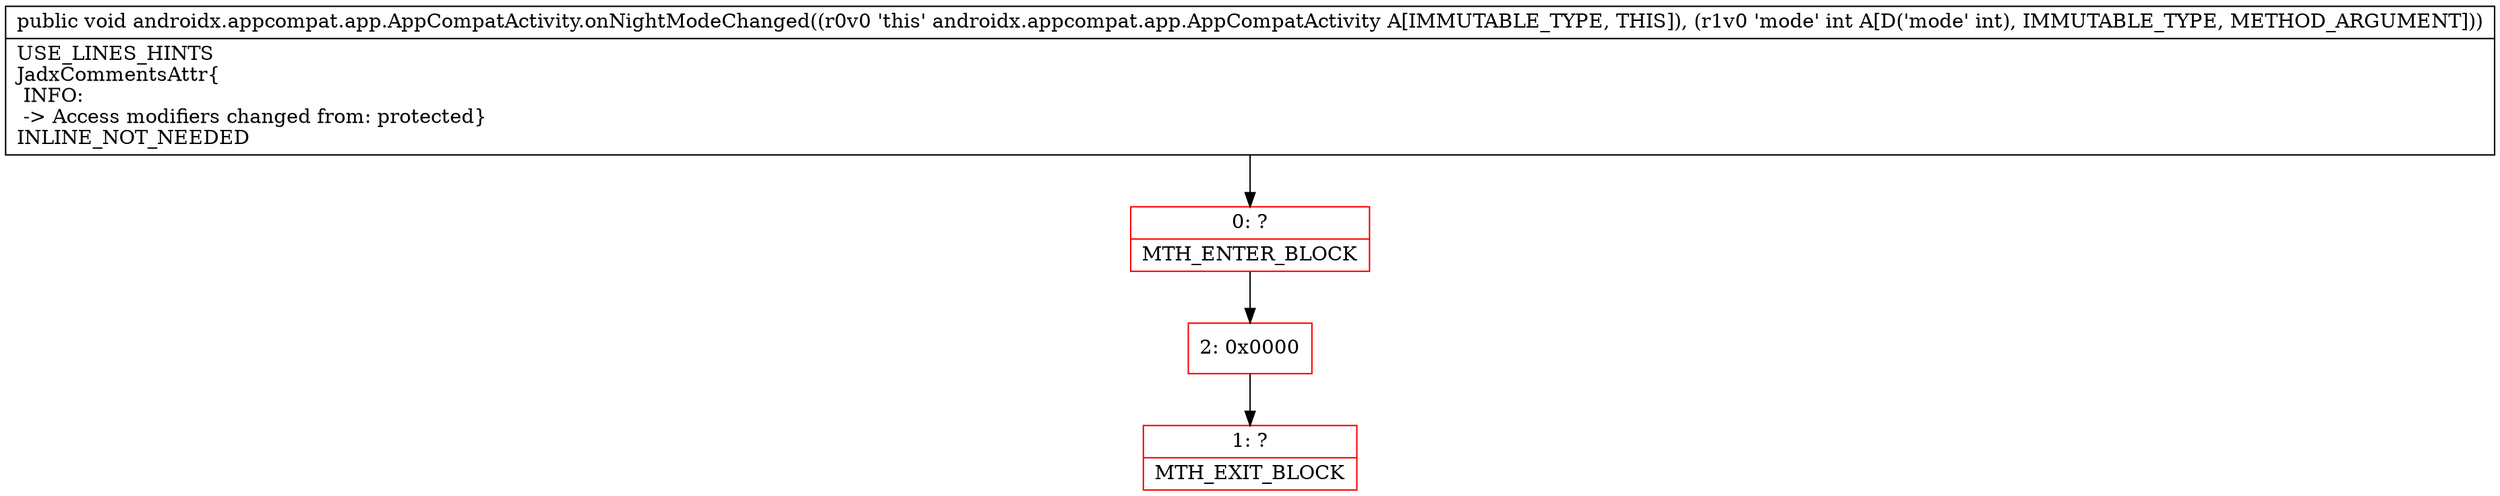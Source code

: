 digraph "CFG forandroidx.appcompat.app.AppCompatActivity.onNightModeChanged(I)V" {
subgraph cluster_Region_674225072 {
label = "R(0)";
node [shape=record,color=blue];
}
Node_0 [shape=record,color=red,label="{0\:\ ?|MTH_ENTER_BLOCK\l}"];
Node_2 [shape=record,color=red,label="{2\:\ 0x0000}"];
Node_1 [shape=record,color=red,label="{1\:\ ?|MTH_EXIT_BLOCK\l}"];
MethodNode[shape=record,label="{public void androidx.appcompat.app.AppCompatActivity.onNightModeChanged((r0v0 'this' androidx.appcompat.app.AppCompatActivity A[IMMUTABLE_TYPE, THIS]), (r1v0 'mode' int A[D('mode' int), IMMUTABLE_TYPE, METHOD_ARGUMENT]))  | USE_LINES_HINTS\lJadxCommentsAttr\{\l INFO: \l \-\> Access modifiers changed from: protected\}\lINLINE_NOT_NEEDED\l}"];
MethodNode -> Node_0;Node_0 -> Node_2;
Node_2 -> Node_1;
}

